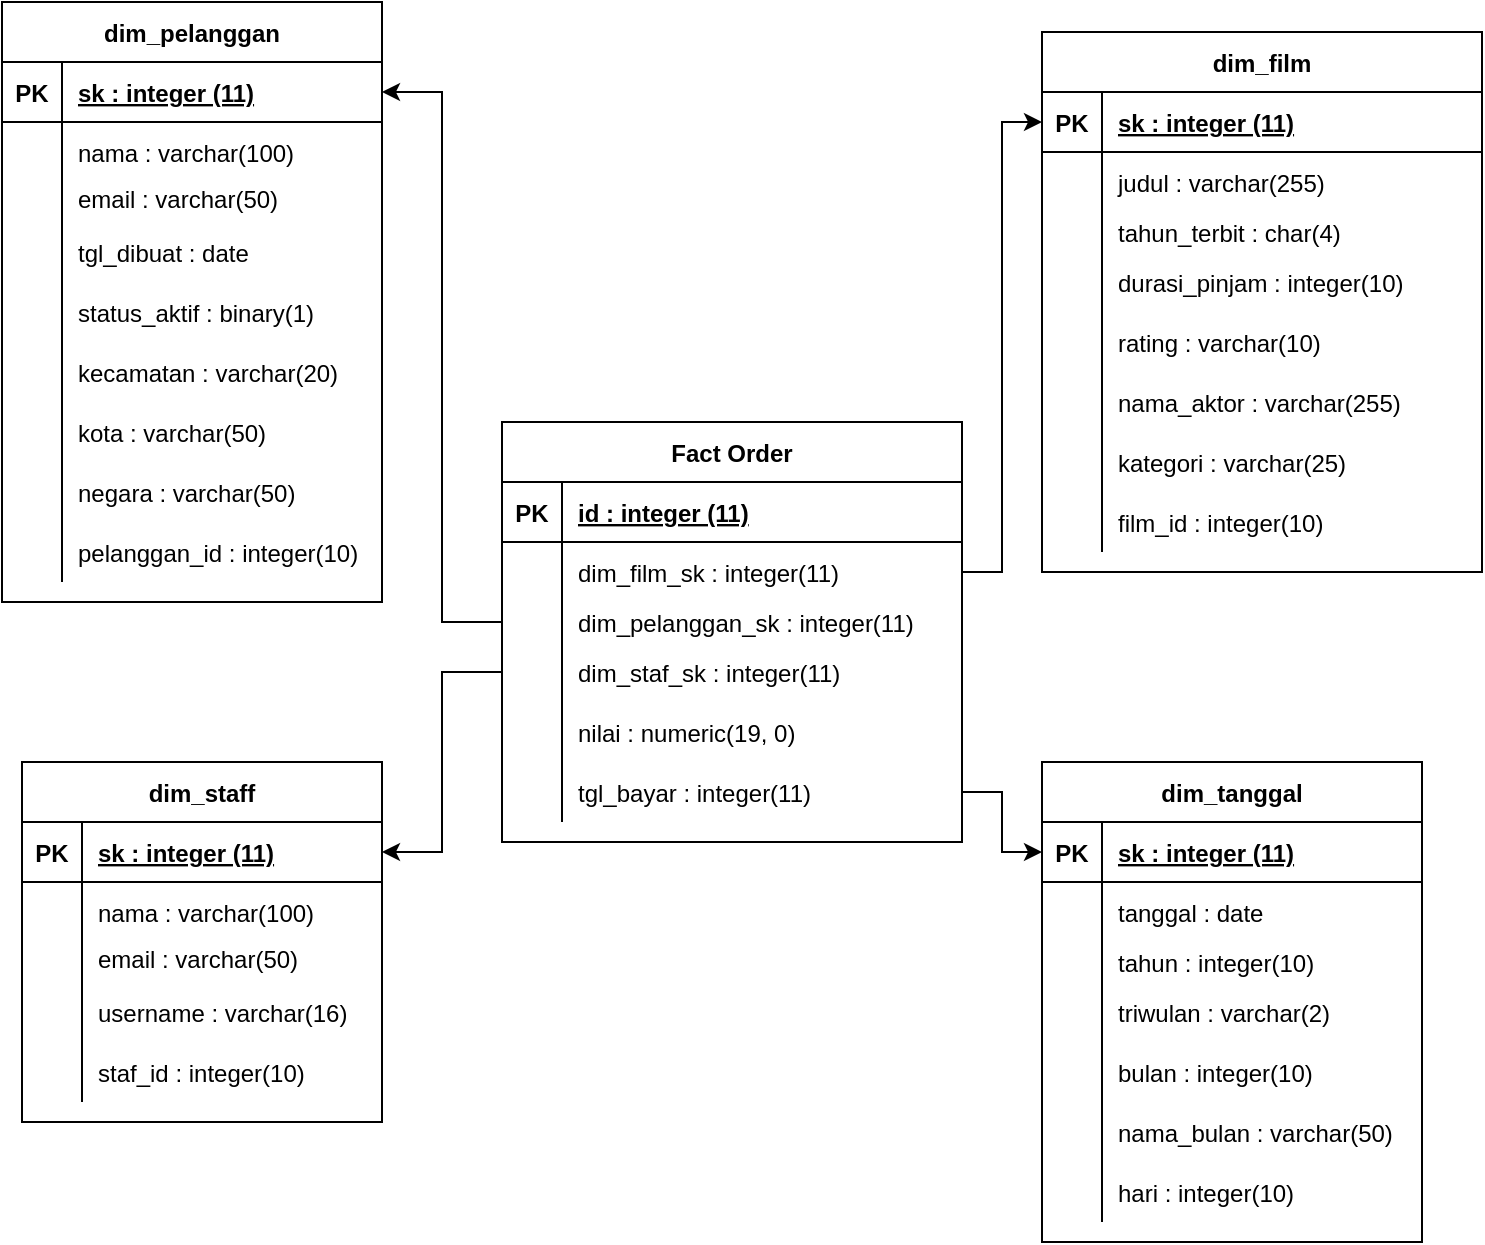 <mxfile version="13.9.7" type="device"><diagram id="dWWj71GkXcgycjsT8JFx" name="Page-1"><mxGraphModel dx="868" dy="423" grid="1" gridSize="10" guides="1" tooltips="1" connect="1" arrows="1" fold="1" page="1" pageScale="1" pageWidth="850" pageHeight="1100" math="0" shadow="0"><root><mxCell id="0"/><mxCell id="1" parent="0"/><mxCell id="-tKHqUZLm7jbKR8oWjMk-1" value="dim_staff" style="shape=table;startSize=30;container=1;collapsible=1;childLayout=tableLayout;fixedRows=1;rowLines=0;fontStyle=1;align=center;resizeLast=1;" parent="1" vertex="1"><mxGeometry x="90" y="550" width="180" height="180" as="geometry"/></mxCell><mxCell id="-tKHqUZLm7jbKR8oWjMk-2" value="" style="shape=partialRectangle;collapsible=0;dropTarget=0;pointerEvents=0;fillColor=none;top=0;left=0;bottom=1;right=0;points=[[0,0.5],[1,0.5]];portConstraint=eastwest;" parent="-tKHqUZLm7jbKR8oWjMk-1" vertex="1"><mxGeometry y="30" width="180" height="30" as="geometry"/></mxCell><mxCell id="-tKHqUZLm7jbKR8oWjMk-3" value="PK" style="shape=partialRectangle;connectable=0;fillColor=none;top=0;left=0;bottom=0;right=0;fontStyle=1;overflow=hidden;" parent="-tKHqUZLm7jbKR8oWjMk-2" vertex="1"><mxGeometry width="30" height="30" as="geometry"/></mxCell><mxCell id="-tKHqUZLm7jbKR8oWjMk-4" value="sk : integer (11)" style="shape=partialRectangle;connectable=0;fillColor=none;top=0;left=0;bottom=0;right=0;align=left;spacingLeft=6;fontStyle=5;overflow=hidden;" parent="-tKHqUZLm7jbKR8oWjMk-2" vertex="1"><mxGeometry x="30" width="150" height="30" as="geometry"/></mxCell><mxCell id="-tKHqUZLm7jbKR8oWjMk-5" value="" style="shape=partialRectangle;collapsible=0;dropTarget=0;pointerEvents=0;fillColor=none;top=0;left=0;bottom=0;right=0;points=[[0,0.5],[1,0.5]];portConstraint=eastwest;" parent="-tKHqUZLm7jbKR8oWjMk-1" vertex="1"><mxGeometry y="60" width="180" height="30" as="geometry"/></mxCell><mxCell id="-tKHqUZLm7jbKR8oWjMk-6" value="" style="shape=partialRectangle;connectable=0;fillColor=none;top=0;left=0;bottom=0;right=0;editable=1;overflow=hidden;" parent="-tKHqUZLm7jbKR8oWjMk-5" vertex="1"><mxGeometry width="30" height="30" as="geometry"/></mxCell><mxCell id="-tKHqUZLm7jbKR8oWjMk-7" value="nama : varchar(100)" style="shape=partialRectangle;connectable=0;fillColor=none;top=0;left=0;bottom=0;right=0;align=left;spacingLeft=6;overflow=hidden;" parent="-tKHqUZLm7jbKR8oWjMk-5" vertex="1"><mxGeometry x="30" width="150" height="30" as="geometry"/></mxCell><mxCell id="-tKHqUZLm7jbKR8oWjMk-8" value="" style="shape=partialRectangle;collapsible=0;dropTarget=0;pointerEvents=0;fillColor=none;top=0;left=0;bottom=0;right=0;points=[[0,0.5],[1,0.5]];portConstraint=eastwest;" parent="-tKHqUZLm7jbKR8oWjMk-1" vertex="1"><mxGeometry y="90" width="180" height="20" as="geometry"/></mxCell><mxCell id="-tKHqUZLm7jbKR8oWjMk-9" value="" style="shape=partialRectangle;connectable=0;fillColor=none;top=0;left=0;bottom=0;right=0;editable=1;overflow=hidden;" parent="-tKHqUZLm7jbKR8oWjMk-8" vertex="1"><mxGeometry width="30" height="20" as="geometry"/></mxCell><mxCell id="-tKHqUZLm7jbKR8oWjMk-10" value="email : varchar(50)&#xA; " style="shape=partialRectangle;connectable=0;fillColor=none;top=0;left=0;bottom=0;right=0;align=left;spacingLeft=6;overflow=hidden;" parent="-tKHqUZLm7jbKR8oWjMk-8" vertex="1"><mxGeometry x="30" width="150" height="20" as="geometry"/></mxCell><mxCell id="-tKHqUZLm7jbKR8oWjMk-11" value="" style="shape=partialRectangle;collapsible=0;dropTarget=0;pointerEvents=0;fillColor=none;top=0;left=0;bottom=0;right=0;points=[[0,0.5],[1,0.5]];portConstraint=eastwest;" parent="-tKHqUZLm7jbKR8oWjMk-1" vertex="1"><mxGeometry y="110" width="180" height="30" as="geometry"/></mxCell><mxCell id="-tKHqUZLm7jbKR8oWjMk-12" value="" style="shape=partialRectangle;connectable=0;fillColor=none;top=0;left=0;bottom=0;right=0;editable=1;overflow=hidden;" parent="-tKHqUZLm7jbKR8oWjMk-11" vertex="1"><mxGeometry width="30" height="30" as="geometry"/></mxCell><mxCell id="-tKHqUZLm7jbKR8oWjMk-13" value="username : varchar(16)" style="shape=partialRectangle;connectable=0;fillColor=none;top=0;left=0;bottom=0;right=0;align=left;spacingLeft=6;overflow=hidden;" parent="-tKHqUZLm7jbKR8oWjMk-11" vertex="1"><mxGeometry x="30" width="150" height="30" as="geometry"/></mxCell><mxCell id="-tKHqUZLm7jbKR8oWjMk-14" value="" style="shape=partialRectangle;collapsible=0;dropTarget=0;pointerEvents=0;fillColor=none;top=0;left=0;bottom=0;right=0;points=[[0,0.5],[1,0.5]];portConstraint=eastwest;" parent="-tKHqUZLm7jbKR8oWjMk-1" vertex="1"><mxGeometry y="140" width="180" height="30" as="geometry"/></mxCell><mxCell id="-tKHqUZLm7jbKR8oWjMk-15" value="" style="shape=partialRectangle;connectable=0;fillColor=none;top=0;left=0;bottom=0;right=0;editable=1;overflow=hidden;" parent="-tKHqUZLm7jbKR8oWjMk-14" vertex="1"><mxGeometry width="30" height="30" as="geometry"/></mxCell><mxCell id="-tKHqUZLm7jbKR8oWjMk-16" value="staf_id : integer(10)" style="shape=partialRectangle;connectable=0;fillColor=none;top=0;left=0;bottom=0;right=0;align=left;spacingLeft=6;overflow=hidden;" parent="-tKHqUZLm7jbKR8oWjMk-14" vertex="1"><mxGeometry x="30" width="150" height="30" as="geometry"/></mxCell><mxCell id="-tKHqUZLm7jbKR8oWjMk-17" value="dim_pelanggan" style="shape=table;startSize=30;container=1;collapsible=1;childLayout=tableLayout;fixedRows=1;rowLines=0;fontStyle=1;align=center;resizeLast=1;" parent="1" vertex="1"><mxGeometry x="80" y="170" width="190" height="300" as="geometry"/></mxCell><mxCell id="-tKHqUZLm7jbKR8oWjMk-18" value="" style="shape=partialRectangle;collapsible=0;dropTarget=0;pointerEvents=0;fillColor=none;top=0;left=0;bottom=1;right=0;points=[[0,0.5],[1,0.5]];portConstraint=eastwest;" parent="-tKHqUZLm7jbKR8oWjMk-17" vertex="1"><mxGeometry y="30" width="190" height="30" as="geometry"/></mxCell><mxCell id="-tKHqUZLm7jbKR8oWjMk-19" value="PK" style="shape=partialRectangle;connectable=0;fillColor=none;top=0;left=0;bottom=0;right=0;fontStyle=1;overflow=hidden;" parent="-tKHqUZLm7jbKR8oWjMk-18" vertex="1"><mxGeometry width="30" height="30" as="geometry"/></mxCell><mxCell id="-tKHqUZLm7jbKR8oWjMk-20" value="sk : integer (11)" style="shape=partialRectangle;connectable=0;fillColor=none;top=0;left=0;bottom=0;right=0;align=left;spacingLeft=6;fontStyle=5;overflow=hidden;" parent="-tKHqUZLm7jbKR8oWjMk-18" vertex="1"><mxGeometry x="30" width="160" height="30" as="geometry"/></mxCell><mxCell id="-tKHqUZLm7jbKR8oWjMk-21" value="" style="shape=partialRectangle;collapsible=0;dropTarget=0;pointerEvents=0;fillColor=none;top=0;left=0;bottom=0;right=0;points=[[0,0.5],[1,0.5]];portConstraint=eastwest;" parent="-tKHqUZLm7jbKR8oWjMk-17" vertex="1"><mxGeometry y="60" width="190" height="30" as="geometry"/></mxCell><mxCell id="-tKHqUZLm7jbKR8oWjMk-22" value="" style="shape=partialRectangle;connectable=0;fillColor=none;top=0;left=0;bottom=0;right=0;editable=1;overflow=hidden;" parent="-tKHqUZLm7jbKR8oWjMk-21" vertex="1"><mxGeometry width="30" height="30" as="geometry"/></mxCell><mxCell id="-tKHqUZLm7jbKR8oWjMk-23" value="nama : varchar(100)" style="shape=partialRectangle;connectable=0;fillColor=none;top=0;left=0;bottom=0;right=0;align=left;spacingLeft=6;overflow=hidden;" parent="-tKHqUZLm7jbKR8oWjMk-21" vertex="1"><mxGeometry x="30" width="160" height="30" as="geometry"/></mxCell><mxCell id="-tKHqUZLm7jbKR8oWjMk-24" value="" style="shape=partialRectangle;collapsible=0;dropTarget=0;pointerEvents=0;fillColor=none;top=0;left=0;bottom=0;right=0;points=[[0,0.5],[1,0.5]];portConstraint=eastwest;" parent="-tKHqUZLm7jbKR8oWjMk-17" vertex="1"><mxGeometry y="90" width="190" height="20" as="geometry"/></mxCell><mxCell id="-tKHqUZLm7jbKR8oWjMk-25" value="" style="shape=partialRectangle;connectable=0;fillColor=none;top=0;left=0;bottom=0;right=0;editable=1;overflow=hidden;" parent="-tKHqUZLm7jbKR8oWjMk-24" vertex="1"><mxGeometry width="30" height="20" as="geometry"/></mxCell><mxCell id="-tKHqUZLm7jbKR8oWjMk-26" value="email : varchar(50)&#xA; " style="shape=partialRectangle;connectable=0;fillColor=none;top=0;left=0;bottom=0;right=0;align=left;spacingLeft=6;overflow=hidden;" parent="-tKHqUZLm7jbKR8oWjMk-24" vertex="1"><mxGeometry x="30" width="160" height="20" as="geometry"/></mxCell><mxCell id="-tKHqUZLm7jbKR8oWjMk-27" value="" style="shape=partialRectangle;collapsible=0;dropTarget=0;pointerEvents=0;fillColor=none;top=0;left=0;bottom=0;right=0;points=[[0,0.5],[1,0.5]];portConstraint=eastwest;" parent="-tKHqUZLm7jbKR8oWjMk-17" vertex="1"><mxGeometry y="110" width="190" height="30" as="geometry"/></mxCell><mxCell id="-tKHqUZLm7jbKR8oWjMk-28" value="" style="shape=partialRectangle;connectable=0;fillColor=none;top=0;left=0;bottom=0;right=0;editable=1;overflow=hidden;" parent="-tKHqUZLm7jbKR8oWjMk-27" vertex="1"><mxGeometry width="30" height="30" as="geometry"/></mxCell><mxCell id="-tKHqUZLm7jbKR8oWjMk-29" value="tgl_dibuat : date" style="shape=partialRectangle;connectable=0;fillColor=none;top=0;left=0;bottom=0;right=0;align=left;spacingLeft=6;overflow=hidden;" parent="-tKHqUZLm7jbKR8oWjMk-27" vertex="1"><mxGeometry x="30" width="160" height="30" as="geometry"/></mxCell><mxCell id="-tKHqUZLm7jbKR8oWjMk-30" value="" style="shape=partialRectangle;collapsible=0;dropTarget=0;pointerEvents=0;fillColor=none;top=0;left=0;bottom=0;right=0;points=[[0,0.5],[1,0.5]];portConstraint=eastwest;" parent="-tKHqUZLm7jbKR8oWjMk-17" vertex="1"><mxGeometry y="140" width="190" height="30" as="geometry"/></mxCell><mxCell id="-tKHqUZLm7jbKR8oWjMk-31" value="" style="shape=partialRectangle;connectable=0;fillColor=none;top=0;left=0;bottom=0;right=0;editable=1;overflow=hidden;" parent="-tKHqUZLm7jbKR8oWjMk-30" vertex="1"><mxGeometry width="30" height="30" as="geometry"/></mxCell><mxCell id="-tKHqUZLm7jbKR8oWjMk-32" value="status_aktif : binary(1)" style="shape=partialRectangle;connectable=0;fillColor=none;top=0;left=0;bottom=0;right=0;align=left;spacingLeft=6;overflow=hidden;" parent="-tKHqUZLm7jbKR8oWjMk-30" vertex="1"><mxGeometry x="30" width="160" height="30" as="geometry"/></mxCell><mxCell id="-tKHqUZLm7jbKR8oWjMk-33" value="" style="shape=partialRectangle;collapsible=0;dropTarget=0;pointerEvents=0;fillColor=none;top=0;left=0;bottom=0;right=0;points=[[0,0.5],[1,0.5]];portConstraint=eastwest;" parent="-tKHqUZLm7jbKR8oWjMk-17" vertex="1"><mxGeometry y="170" width="190" height="30" as="geometry"/></mxCell><mxCell id="-tKHqUZLm7jbKR8oWjMk-34" value="" style="shape=partialRectangle;connectable=0;fillColor=none;top=0;left=0;bottom=0;right=0;editable=1;overflow=hidden;" parent="-tKHqUZLm7jbKR8oWjMk-33" vertex="1"><mxGeometry width="30" height="30" as="geometry"/></mxCell><mxCell id="-tKHqUZLm7jbKR8oWjMk-35" value="kecamatan : varchar(20)" style="shape=partialRectangle;connectable=0;fillColor=none;top=0;left=0;bottom=0;right=0;align=left;spacingLeft=6;overflow=hidden;" parent="-tKHqUZLm7jbKR8oWjMk-33" vertex="1"><mxGeometry x="30" width="160" height="30" as="geometry"/></mxCell><mxCell id="-tKHqUZLm7jbKR8oWjMk-36" value="" style="shape=partialRectangle;collapsible=0;dropTarget=0;pointerEvents=0;fillColor=none;top=0;left=0;bottom=0;right=0;points=[[0,0.5],[1,0.5]];portConstraint=eastwest;" parent="-tKHqUZLm7jbKR8oWjMk-17" vertex="1"><mxGeometry y="200" width="190" height="30" as="geometry"/></mxCell><mxCell id="-tKHqUZLm7jbKR8oWjMk-37" value="" style="shape=partialRectangle;connectable=0;fillColor=none;top=0;left=0;bottom=0;right=0;editable=1;overflow=hidden;" parent="-tKHqUZLm7jbKR8oWjMk-36" vertex="1"><mxGeometry width="30" height="30" as="geometry"/></mxCell><mxCell id="-tKHqUZLm7jbKR8oWjMk-38" value="kota : varchar(50)" style="shape=partialRectangle;connectable=0;fillColor=none;top=0;left=0;bottom=0;right=0;align=left;spacingLeft=6;overflow=hidden;" parent="-tKHqUZLm7jbKR8oWjMk-36" vertex="1"><mxGeometry x="30" width="160" height="30" as="geometry"/></mxCell><mxCell id="-tKHqUZLm7jbKR8oWjMk-39" value="" style="shape=partialRectangle;collapsible=0;dropTarget=0;pointerEvents=0;fillColor=none;top=0;left=0;bottom=0;right=0;points=[[0,0.5],[1,0.5]];portConstraint=eastwest;" parent="-tKHqUZLm7jbKR8oWjMk-17" vertex="1"><mxGeometry y="230" width="190" height="30" as="geometry"/></mxCell><mxCell id="-tKHqUZLm7jbKR8oWjMk-40" value="" style="shape=partialRectangle;connectable=0;fillColor=none;top=0;left=0;bottom=0;right=0;editable=1;overflow=hidden;" parent="-tKHqUZLm7jbKR8oWjMk-39" vertex="1"><mxGeometry width="30" height="30" as="geometry"/></mxCell><mxCell id="-tKHqUZLm7jbKR8oWjMk-41" value="negara : varchar(50)" style="shape=partialRectangle;connectable=0;fillColor=none;top=0;left=0;bottom=0;right=0;align=left;spacingLeft=6;overflow=hidden;" parent="-tKHqUZLm7jbKR8oWjMk-39" vertex="1"><mxGeometry x="30" width="160" height="30" as="geometry"/></mxCell><mxCell id="-tKHqUZLm7jbKR8oWjMk-42" value="" style="shape=partialRectangle;collapsible=0;dropTarget=0;pointerEvents=0;fillColor=none;top=0;left=0;bottom=0;right=0;points=[[0,0.5],[1,0.5]];portConstraint=eastwest;" parent="-tKHqUZLm7jbKR8oWjMk-17" vertex="1"><mxGeometry y="260" width="190" height="30" as="geometry"/></mxCell><mxCell id="-tKHqUZLm7jbKR8oWjMk-43" value="" style="shape=partialRectangle;connectable=0;fillColor=none;top=0;left=0;bottom=0;right=0;editable=1;overflow=hidden;" parent="-tKHqUZLm7jbKR8oWjMk-42" vertex="1"><mxGeometry width="30" height="30" as="geometry"/></mxCell><mxCell id="-tKHqUZLm7jbKR8oWjMk-44" value="pelanggan_id : integer(10) " style="shape=partialRectangle;connectable=0;fillColor=none;top=0;left=0;bottom=0;right=0;align=left;spacingLeft=6;overflow=hidden;" parent="-tKHqUZLm7jbKR8oWjMk-42" vertex="1"><mxGeometry x="30" width="160" height="30" as="geometry"/></mxCell><mxCell id="-tKHqUZLm7jbKR8oWjMk-45" value="dim_tanggal" style="shape=table;startSize=30;container=1;collapsible=1;childLayout=tableLayout;fixedRows=1;rowLines=0;fontStyle=1;align=center;resizeLast=1;" parent="1" vertex="1"><mxGeometry x="600" y="550" width="190" height="240" as="geometry"/></mxCell><mxCell id="-tKHqUZLm7jbKR8oWjMk-46" value="" style="shape=partialRectangle;collapsible=0;dropTarget=0;pointerEvents=0;fillColor=none;top=0;left=0;bottom=1;right=0;points=[[0,0.5],[1,0.5]];portConstraint=eastwest;" parent="-tKHqUZLm7jbKR8oWjMk-45" vertex="1"><mxGeometry y="30" width="190" height="30" as="geometry"/></mxCell><mxCell id="-tKHqUZLm7jbKR8oWjMk-47" value="PK" style="shape=partialRectangle;connectable=0;fillColor=none;top=0;left=0;bottom=0;right=0;fontStyle=1;overflow=hidden;" parent="-tKHqUZLm7jbKR8oWjMk-46" vertex="1"><mxGeometry width="30" height="30" as="geometry"/></mxCell><mxCell id="-tKHqUZLm7jbKR8oWjMk-48" value="sk : integer (11)" style="shape=partialRectangle;connectable=0;fillColor=none;top=0;left=0;bottom=0;right=0;align=left;spacingLeft=6;fontStyle=5;overflow=hidden;" parent="-tKHqUZLm7jbKR8oWjMk-46" vertex="1"><mxGeometry x="30" width="160" height="30" as="geometry"/></mxCell><mxCell id="-tKHqUZLm7jbKR8oWjMk-49" value="" style="shape=partialRectangle;collapsible=0;dropTarget=0;pointerEvents=0;fillColor=none;top=0;left=0;bottom=0;right=0;points=[[0,0.5],[1,0.5]];portConstraint=eastwest;" parent="-tKHqUZLm7jbKR8oWjMk-45" vertex="1"><mxGeometry y="60" width="190" height="30" as="geometry"/></mxCell><mxCell id="-tKHqUZLm7jbKR8oWjMk-50" value="" style="shape=partialRectangle;connectable=0;fillColor=none;top=0;left=0;bottom=0;right=0;editable=1;overflow=hidden;" parent="-tKHqUZLm7jbKR8oWjMk-49" vertex="1"><mxGeometry width="30" height="30" as="geometry"/></mxCell><mxCell id="-tKHqUZLm7jbKR8oWjMk-51" value="tanggal : date" style="shape=partialRectangle;connectable=0;fillColor=none;top=0;left=0;bottom=0;right=0;align=left;spacingLeft=6;overflow=hidden;" parent="-tKHqUZLm7jbKR8oWjMk-49" vertex="1"><mxGeometry x="30" width="160" height="30" as="geometry"/></mxCell><mxCell id="-tKHqUZLm7jbKR8oWjMk-52" value="" style="shape=partialRectangle;collapsible=0;dropTarget=0;pointerEvents=0;fillColor=none;top=0;left=0;bottom=0;right=0;points=[[0,0.5],[1,0.5]];portConstraint=eastwest;" parent="-tKHqUZLm7jbKR8oWjMk-45" vertex="1"><mxGeometry y="90" width="190" height="20" as="geometry"/></mxCell><mxCell id="-tKHqUZLm7jbKR8oWjMk-53" value="" style="shape=partialRectangle;connectable=0;fillColor=none;top=0;left=0;bottom=0;right=0;editable=1;overflow=hidden;" parent="-tKHqUZLm7jbKR8oWjMk-52" vertex="1"><mxGeometry width="30" height="20" as="geometry"/></mxCell><mxCell id="-tKHqUZLm7jbKR8oWjMk-54" value="tahun : integer(10)" style="shape=partialRectangle;connectable=0;fillColor=none;top=0;left=0;bottom=0;right=0;align=left;spacingLeft=6;overflow=hidden;" parent="-tKHqUZLm7jbKR8oWjMk-52" vertex="1"><mxGeometry x="30" width="160" height="20" as="geometry"/></mxCell><mxCell id="-tKHqUZLm7jbKR8oWjMk-55" value="" style="shape=partialRectangle;collapsible=0;dropTarget=0;pointerEvents=0;fillColor=none;top=0;left=0;bottom=0;right=0;points=[[0,0.5],[1,0.5]];portConstraint=eastwest;" parent="-tKHqUZLm7jbKR8oWjMk-45" vertex="1"><mxGeometry y="110" width="190" height="30" as="geometry"/></mxCell><mxCell id="-tKHqUZLm7jbKR8oWjMk-56" value="" style="shape=partialRectangle;connectable=0;fillColor=none;top=0;left=0;bottom=0;right=0;editable=1;overflow=hidden;" parent="-tKHqUZLm7jbKR8oWjMk-55" vertex="1"><mxGeometry width="30" height="30" as="geometry"/></mxCell><mxCell id="-tKHqUZLm7jbKR8oWjMk-57" value="triwulan : varchar(2)" style="shape=partialRectangle;connectable=0;fillColor=none;top=0;left=0;bottom=0;right=0;align=left;spacingLeft=6;overflow=hidden;" parent="-tKHqUZLm7jbKR8oWjMk-55" vertex="1"><mxGeometry x="30" width="160" height="30" as="geometry"/></mxCell><mxCell id="-tKHqUZLm7jbKR8oWjMk-58" value="" style="shape=partialRectangle;collapsible=0;dropTarget=0;pointerEvents=0;fillColor=none;top=0;left=0;bottom=0;right=0;points=[[0,0.5],[1,0.5]];portConstraint=eastwest;" parent="-tKHqUZLm7jbKR8oWjMk-45" vertex="1"><mxGeometry y="140" width="190" height="30" as="geometry"/></mxCell><mxCell id="-tKHqUZLm7jbKR8oWjMk-59" value="" style="shape=partialRectangle;connectable=0;fillColor=none;top=0;left=0;bottom=0;right=0;editable=1;overflow=hidden;" parent="-tKHqUZLm7jbKR8oWjMk-58" vertex="1"><mxGeometry width="30" height="30" as="geometry"/></mxCell><mxCell id="-tKHqUZLm7jbKR8oWjMk-60" value="bulan : integer(10)" style="shape=partialRectangle;connectable=0;fillColor=none;top=0;left=0;bottom=0;right=0;align=left;spacingLeft=6;overflow=hidden;" parent="-tKHqUZLm7jbKR8oWjMk-58" vertex="1"><mxGeometry x="30" width="160" height="30" as="geometry"/></mxCell><mxCell id="-tKHqUZLm7jbKR8oWjMk-61" value="" style="shape=partialRectangle;collapsible=0;dropTarget=0;pointerEvents=0;fillColor=none;top=0;left=0;bottom=0;right=0;points=[[0,0.5],[1,0.5]];portConstraint=eastwest;" parent="-tKHqUZLm7jbKR8oWjMk-45" vertex="1"><mxGeometry y="170" width="190" height="30" as="geometry"/></mxCell><mxCell id="-tKHqUZLm7jbKR8oWjMk-62" value="" style="shape=partialRectangle;connectable=0;fillColor=none;top=0;left=0;bottom=0;right=0;editable=1;overflow=hidden;" parent="-tKHqUZLm7jbKR8oWjMk-61" vertex="1"><mxGeometry width="30" height="30" as="geometry"/></mxCell><mxCell id="-tKHqUZLm7jbKR8oWjMk-63" value="nama_bulan : varchar(50)" style="shape=partialRectangle;connectable=0;fillColor=none;top=0;left=0;bottom=0;right=0;align=left;spacingLeft=6;overflow=hidden;" parent="-tKHqUZLm7jbKR8oWjMk-61" vertex="1"><mxGeometry x="30" width="160" height="30" as="geometry"/></mxCell><mxCell id="-tKHqUZLm7jbKR8oWjMk-64" value="" style="shape=partialRectangle;collapsible=0;dropTarget=0;pointerEvents=0;fillColor=none;top=0;left=0;bottom=0;right=0;points=[[0,0.5],[1,0.5]];portConstraint=eastwest;" parent="-tKHqUZLm7jbKR8oWjMk-45" vertex="1"><mxGeometry y="200" width="190" height="30" as="geometry"/></mxCell><mxCell id="-tKHqUZLm7jbKR8oWjMk-65" value="" style="shape=partialRectangle;connectable=0;fillColor=none;top=0;left=0;bottom=0;right=0;editable=1;overflow=hidden;" parent="-tKHqUZLm7jbKR8oWjMk-64" vertex="1"><mxGeometry width="30" height="30" as="geometry"/></mxCell><mxCell id="-tKHqUZLm7jbKR8oWjMk-66" value="hari : integer(10)" style="shape=partialRectangle;connectable=0;fillColor=none;top=0;left=0;bottom=0;right=0;align=left;spacingLeft=6;overflow=hidden;" parent="-tKHqUZLm7jbKR8oWjMk-64" vertex="1"><mxGeometry x="30" width="160" height="30" as="geometry"/></mxCell><mxCell id="-tKHqUZLm7jbKR8oWjMk-67" value="dim_film" style="shape=table;startSize=30;container=1;collapsible=1;childLayout=tableLayout;fixedRows=1;rowLines=0;fontStyle=1;align=center;resizeLast=1;" parent="1" vertex="1"><mxGeometry x="600" y="185" width="220" height="270" as="geometry"/></mxCell><mxCell id="-tKHqUZLm7jbKR8oWjMk-68" value="" style="shape=partialRectangle;collapsible=0;dropTarget=0;pointerEvents=0;fillColor=none;top=0;left=0;bottom=1;right=0;points=[[0,0.5],[1,0.5]];portConstraint=eastwest;" parent="-tKHqUZLm7jbKR8oWjMk-67" vertex="1"><mxGeometry y="30" width="220" height="30" as="geometry"/></mxCell><mxCell id="-tKHqUZLm7jbKR8oWjMk-69" value="PK" style="shape=partialRectangle;connectable=0;fillColor=none;top=0;left=0;bottom=0;right=0;fontStyle=1;overflow=hidden;" parent="-tKHqUZLm7jbKR8oWjMk-68" vertex="1"><mxGeometry width="30" height="30" as="geometry"/></mxCell><mxCell id="-tKHqUZLm7jbKR8oWjMk-70" value="sk : integer (11)" style="shape=partialRectangle;connectable=0;fillColor=none;top=0;left=0;bottom=0;right=0;align=left;spacingLeft=6;fontStyle=5;overflow=hidden;" parent="-tKHqUZLm7jbKR8oWjMk-68" vertex="1"><mxGeometry x="30" width="190" height="30" as="geometry"/></mxCell><mxCell id="-tKHqUZLm7jbKR8oWjMk-71" value="" style="shape=partialRectangle;collapsible=0;dropTarget=0;pointerEvents=0;fillColor=none;top=0;left=0;bottom=0;right=0;points=[[0,0.5],[1,0.5]];portConstraint=eastwest;" parent="-tKHqUZLm7jbKR8oWjMk-67" vertex="1"><mxGeometry y="60" width="220" height="30" as="geometry"/></mxCell><mxCell id="-tKHqUZLm7jbKR8oWjMk-72" value="" style="shape=partialRectangle;connectable=0;fillColor=none;top=0;left=0;bottom=0;right=0;editable=1;overflow=hidden;" parent="-tKHqUZLm7jbKR8oWjMk-71" vertex="1"><mxGeometry width="30" height="30" as="geometry"/></mxCell><mxCell id="-tKHqUZLm7jbKR8oWjMk-73" value="judul : varchar(255)" style="shape=partialRectangle;connectable=0;fillColor=none;top=0;left=0;bottom=0;right=0;align=left;spacingLeft=6;overflow=hidden;" parent="-tKHqUZLm7jbKR8oWjMk-71" vertex="1"><mxGeometry x="30" width="190" height="30" as="geometry"/></mxCell><mxCell id="-tKHqUZLm7jbKR8oWjMk-74" value="" style="shape=partialRectangle;collapsible=0;dropTarget=0;pointerEvents=0;fillColor=none;top=0;left=0;bottom=0;right=0;points=[[0,0.5],[1,0.5]];portConstraint=eastwest;" parent="-tKHqUZLm7jbKR8oWjMk-67" vertex="1"><mxGeometry y="90" width="220" height="20" as="geometry"/></mxCell><mxCell id="-tKHqUZLm7jbKR8oWjMk-75" value="" style="shape=partialRectangle;connectable=0;fillColor=none;top=0;left=0;bottom=0;right=0;editable=1;overflow=hidden;" parent="-tKHqUZLm7jbKR8oWjMk-74" vertex="1"><mxGeometry width="30" height="20" as="geometry"/></mxCell><mxCell id="-tKHqUZLm7jbKR8oWjMk-76" value="tahun_terbit : char(4)" style="shape=partialRectangle;connectable=0;fillColor=none;top=0;left=0;bottom=0;right=0;align=left;spacingLeft=6;overflow=hidden;" parent="-tKHqUZLm7jbKR8oWjMk-74" vertex="1"><mxGeometry x="30" width="190" height="20" as="geometry"/></mxCell><mxCell id="-tKHqUZLm7jbKR8oWjMk-77" value="" style="shape=partialRectangle;collapsible=0;dropTarget=0;pointerEvents=0;fillColor=none;top=0;left=0;bottom=0;right=0;points=[[0,0.5],[1,0.5]];portConstraint=eastwest;" parent="-tKHqUZLm7jbKR8oWjMk-67" vertex="1"><mxGeometry y="110" width="220" height="30" as="geometry"/></mxCell><mxCell id="-tKHqUZLm7jbKR8oWjMk-78" value="" style="shape=partialRectangle;connectable=0;fillColor=none;top=0;left=0;bottom=0;right=0;editable=1;overflow=hidden;" parent="-tKHqUZLm7jbKR8oWjMk-77" vertex="1"><mxGeometry width="30" height="30" as="geometry"/></mxCell><mxCell id="-tKHqUZLm7jbKR8oWjMk-79" value="durasi_pinjam : integer(10)" style="shape=partialRectangle;connectable=0;fillColor=none;top=0;left=0;bottom=0;right=0;align=left;spacingLeft=6;overflow=hidden;" parent="-tKHqUZLm7jbKR8oWjMk-77" vertex="1"><mxGeometry x="30" width="190" height="30" as="geometry"/></mxCell><mxCell id="-tKHqUZLm7jbKR8oWjMk-80" value="" style="shape=partialRectangle;collapsible=0;dropTarget=0;pointerEvents=0;fillColor=none;top=0;left=0;bottom=0;right=0;points=[[0,0.5],[1,0.5]];portConstraint=eastwest;" parent="-tKHqUZLm7jbKR8oWjMk-67" vertex="1"><mxGeometry y="140" width="220" height="30" as="geometry"/></mxCell><mxCell id="-tKHqUZLm7jbKR8oWjMk-81" value="" style="shape=partialRectangle;connectable=0;fillColor=none;top=0;left=0;bottom=0;right=0;editable=1;overflow=hidden;" parent="-tKHqUZLm7jbKR8oWjMk-80" vertex="1"><mxGeometry width="30" height="30" as="geometry"/></mxCell><mxCell id="-tKHqUZLm7jbKR8oWjMk-82" value="rating : varchar(10)" style="shape=partialRectangle;connectable=0;fillColor=none;top=0;left=0;bottom=0;right=0;align=left;spacingLeft=6;overflow=hidden;" parent="-tKHqUZLm7jbKR8oWjMk-80" vertex="1"><mxGeometry x="30" width="190" height="30" as="geometry"/></mxCell><mxCell id="-tKHqUZLm7jbKR8oWjMk-83" value="" style="shape=partialRectangle;collapsible=0;dropTarget=0;pointerEvents=0;fillColor=none;top=0;left=0;bottom=0;right=0;points=[[0,0.5],[1,0.5]];portConstraint=eastwest;" parent="-tKHqUZLm7jbKR8oWjMk-67" vertex="1"><mxGeometry y="170" width="220" height="30" as="geometry"/></mxCell><mxCell id="-tKHqUZLm7jbKR8oWjMk-84" value="" style="shape=partialRectangle;connectable=0;fillColor=none;top=0;left=0;bottom=0;right=0;editable=1;overflow=hidden;" parent="-tKHqUZLm7jbKR8oWjMk-83" vertex="1"><mxGeometry width="30" height="30" as="geometry"/></mxCell><mxCell id="-tKHqUZLm7jbKR8oWjMk-85" value="nama_aktor : varchar(255)" style="shape=partialRectangle;connectable=0;fillColor=none;top=0;left=0;bottom=0;right=0;align=left;spacingLeft=6;overflow=hidden;" parent="-tKHqUZLm7jbKR8oWjMk-83" vertex="1"><mxGeometry x="30" width="190" height="30" as="geometry"/></mxCell><mxCell id="-tKHqUZLm7jbKR8oWjMk-86" value="" style="shape=partialRectangle;collapsible=0;dropTarget=0;pointerEvents=0;fillColor=none;top=0;left=0;bottom=0;right=0;points=[[0,0.5],[1,0.5]];portConstraint=eastwest;" parent="-tKHqUZLm7jbKR8oWjMk-67" vertex="1"><mxGeometry y="200" width="220" height="30" as="geometry"/></mxCell><mxCell id="-tKHqUZLm7jbKR8oWjMk-87" value="" style="shape=partialRectangle;connectable=0;fillColor=none;top=0;left=0;bottom=0;right=0;editable=1;overflow=hidden;" parent="-tKHqUZLm7jbKR8oWjMk-86" vertex="1"><mxGeometry width="30" height="30" as="geometry"/></mxCell><mxCell id="-tKHqUZLm7jbKR8oWjMk-88" value="kategori : varchar(25)" style="shape=partialRectangle;connectable=0;fillColor=none;top=0;left=0;bottom=0;right=0;align=left;spacingLeft=6;overflow=hidden;" parent="-tKHqUZLm7jbKR8oWjMk-86" vertex="1"><mxGeometry x="30" width="190" height="30" as="geometry"/></mxCell><mxCell id="-tKHqUZLm7jbKR8oWjMk-89" value="" style="shape=partialRectangle;collapsible=0;dropTarget=0;pointerEvents=0;fillColor=none;top=0;left=0;bottom=0;right=0;points=[[0,0.5],[1,0.5]];portConstraint=eastwest;" parent="-tKHqUZLm7jbKR8oWjMk-67" vertex="1"><mxGeometry y="230" width="220" height="30" as="geometry"/></mxCell><mxCell id="-tKHqUZLm7jbKR8oWjMk-90" value="" style="shape=partialRectangle;connectable=0;fillColor=none;top=0;left=0;bottom=0;right=0;editable=1;overflow=hidden;" parent="-tKHqUZLm7jbKR8oWjMk-89" vertex="1"><mxGeometry width="30" height="30" as="geometry"/></mxCell><mxCell id="-tKHqUZLm7jbKR8oWjMk-91" value="film_id : integer(10)" style="shape=partialRectangle;connectable=0;fillColor=none;top=0;left=0;bottom=0;right=0;align=left;spacingLeft=6;overflow=hidden;" parent="-tKHqUZLm7jbKR8oWjMk-89" vertex="1"><mxGeometry x="30" width="190" height="30" as="geometry"/></mxCell><mxCell id="-tKHqUZLm7jbKR8oWjMk-92" value="Fact Order" style="shape=table;startSize=30;container=1;collapsible=1;childLayout=tableLayout;fixedRows=1;rowLines=0;fontStyle=1;align=center;resizeLast=1;" parent="1" vertex="1"><mxGeometry x="330" y="380" width="230" height="210" as="geometry"/></mxCell><mxCell id="-tKHqUZLm7jbKR8oWjMk-93" value="" style="shape=partialRectangle;collapsible=0;dropTarget=0;pointerEvents=0;fillColor=none;top=0;left=0;bottom=1;right=0;points=[[0,0.5],[1,0.5]];portConstraint=eastwest;" parent="-tKHqUZLm7jbKR8oWjMk-92" vertex="1"><mxGeometry y="30" width="230" height="30" as="geometry"/></mxCell><mxCell id="-tKHqUZLm7jbKR8oWjMk-94" value="PK" style="shape=partialRectangle;connectable=0;fillColor=none;top=0;left=0;bottom=0;right=0;fontStyle=1;overflow=hidden;" parent="-tKHqUZLm7jbKR8oWjMk-93" vertex="1"><mxGeometry width="30" height="30" as="geometry"/></mxCell><mxCell id="-tKHqUZLm7jbKR8oWjMk-95" value="id : integer (11)" style="shape=partialRectangle;connectable=0;fillColor=none;top=0;left=0;bottom=0;right=0;align=left;spacingLeft=6;fontStyle=5;overflow=hidden;" parent="-tKHqUZLm7jbKR8oWjMk-93" vertex="1"><mxGeometry x="30" width="200" height="30" as="geometry"/></mxCell><mxCell id="-tKHqUZLm7jbKR8oWjMk-96" value="" style="shape=partialRectangle;collapsible=0;dropTarget=0;pointerEvents=0;fillColor=none;top=0;left=0;bottom=0;right=0;points=[[0,0.5],[1,0.5]];portConstraint=eastwest;" parent="-tKHqUZLm7jbKR8oWjMk-92" vertex="1"><mxGeometry y="60" width="230" height="30" as="geometry"/></mxCell><mxCell id="-tKHqUZLm7jbKR8oWjMk-97" value="" style="shape=partialRectangle;connectable=0;fillColor=none;top=0;left=0;bottom=0;right=0;editable=1;overflow=hidden;" parent="-tKHqUZLm7jbKR8oWjMk-96" vertex="1"><mxGeometry width="30" height="30" as="geometry"/></mxCell><mxCell id="-tKHqUZLm7jbKR8oWjMk-98" value="dim_film_sk : integer(11)" style="shape=partialRectangle;connectable=0;fillColor=none;top=0;left=0;bottom=0;right=0;align=left;spacingLeft=6;overflow=hidden;" parent="-tKHqUZLm7jbKR8oWjMk-96" vertex="1"><mxGeometry x="30" width="200" height="30" as="geometry"/></mxCell><mxCell id="-tKHqUZLm7jbKR8oWjMk-99" value="" style="shape=partialRectangle;collapsible=0;dropTarget=0;pointerEvents=0;fillColor=none;top=0;left=0;bottom=0;right=0;points=[[0,0.5],[1,0.5]];portConstraint=eastwest;" parent="-tKHqUZLm7jbKR8oWjMk-92" vertex="1"><mxGeometry y="90" width="230" height="20" as="geometry"/></mxCell><mxCell id="-tKHqUZLm7jbKR8oWjMk-100" value="" style="shape=partialRectangle;connectable=0;fillColor=none;top=0;left=0;bottom=0;right=0;editable=1;overflow=hidden;" parent="-tKHqUZLm7jbKR8oWjMk-99" vertex="1"><mxGeometry width="30" height="20" as="geometry"/></mxCell><mxCell id="-tKHqUZLm7jbKR8oWjMk-101" value="dim_pelanggan_sk : integer(11)" style="shape=partialRectangle;connectable=0;fillColor=none;top=0;left=0;bottom=0;right=0;align=left;spacingLeft=6;overflow=hidden;" parent="-tKHqUZLm7jbKR8oWjMk-99" vertex="1"><mxGeometry x="30" width="200" height="20" as="geometry"/></mxCell><mxCell id="-tKHqUZLm7jbKR8oWjMk-102" value="" style="shape=partialRectangle;collapsible=0;dropTarget=0;pointerEvents=0;fillColor=none;top=0;left=0;bottom=0;right=0;points=[[0,0.5],[1,0.5]];portConstraint=eastwest;" parent="-tKHqUZLm7jbKR8oWjMk-92" vertex="1"><mxGeometry y="110" width="230" height="30" as="geometry"/></mxCell><mxCell id="-tKHqUZLm7jbKR8oWjMk-103" value="" style="shape=partialRectangle;connectable=0;fillColor=none;top=0;left=0;bottom=0;right=0;editable=1;overflow=hidden;" parent="-tKHqUZLm7jbKR8oWjMk-102" vertex="1"><mxGeometry width="30" height="30" as="geometry"/></mxCell><mxCell id="-tKHqUZLm7jbKR8oWjMk-104" value="dim_staf_sk : integer(11) " style="shape=partialRectangle;connectable=0;fillColor=none;top=0;left=0;bottom=0;right=0;align=left;spacingLeft=6;overflow=hidden;" parent="-tKHqUZLm7jbKR8oWjMk-102" vertex="1"><mxGeometry x="30" width="200" height="30" as="geometry"/></mxCell><mxCell id="-tKHqUZLm7jbKR8oWjMk-105" value="" style="shape=partialRectangle;collapsible=0;dropTarget=0;pointerEvents=0;fillColor=none;top=0;left=0;bottom=0;right=0;points=[[0,0.5],[1,0.5]];portConstraint=eastwest;" parent="-tKHqUZLm7jbKR8oWjMk-92" vertex="1"><mxGeometry y="140" width="230" height="30" as="geometry"/></mxCell><mxCell id="-tKHqUZLm7jbKR8oWjMk-106" value="" style="shape=partialRectangle;connectable=0;fillColor=none;top=0;left=0;bottom=0;right=0;editable=1;overflow=hidden;" parent="-tKHqUZLm7jbKR8oWjMk-105" vertex="1"><mxGeometry width="30" height="30" as="geometry"/></mxCell><mxCell id="-tKHqUZLm7jbKR8oWjMk-107" value="nilai : numeric(19, 0)" style="shape=partialRectangle;connectable=0;fillColor=none;top=0;left=0;bottom=0;right=0;align=left;spacingLeft=6;overflow=hidden;" parent="-tKHqUZLm7jbKR8oWjMk-105" vertex="1"><mxGeometry x="30" width="200" height="30" as="geometry"/></mxCell><mxCell id="-tKHqUZLm7jbKR8oWjMk-108" value="" style="shape=partialRectangle;collapsible=0;dropTarget=0;pointerEvents=0;fillColor=none;top=0;left=0;bottom=0;right=0;points=[[0,0.5],[1,0.5]];portConstraint=eastwest;" parent="-tKHqUZLm7jbKR8oWjMk-92" vertex="1"><mxGeometry y="170" width="230" height="30" as="geometry"/></mxCell><mxCell id="-tKHqUZLm7jbKR8oWjMk-109" value="" style="shape=partialRectangle;connectable=0;fillColor=none;top=0;left=0;bottom=0;right=0;editable=1;overflow=hidden;" parent="-tKHqUZLm7jbKR8oWjMk-108" vertex="1"><mxGeometry width="30" height="30" as="geometry"/></mxCell><mxCell id="-tKHqUZLm7jbKR8oWjMk-110" value="tgl_bayar : integer(11)" style="shape=partialRectangle;connectable=0;fillColor=none;top=0;left=0;bottom=0;right=0;align=left;spacingLeft=6;overflow=hidden;" parent="-tKHqUZLm7jbKR8oWjMk-108" vertex="1"><mxGeometry x="30" width="200" height="30" as="geometry"/></mxCell><mxCell id="-tKHqUZLm7jbKR8oWjMk-111" style="edgeStyle=orthogonalEdgeStyle;rounded=0;orthogonalLoop=1;jettySize=auto;html=1;exitX=0;exitY=0.5;exitDx=0;exitDy=0;" parent="1" source="-tKHqUZLm7jbKR8oWjMk-102" target="-tKHqUZLm7jbKR8oWjMk-2" edge="1"><mxGeometry relative="1" as="geometry"/></mxCell><mxCell id="-tKHqUZLm7jbKR8oWjMk-112" style="edgeStyle=orthogonalEdgeStyle;rounded=0;orthogonalLoop=1;jettySize=auto;html=1;exitX=0;exitY=0.5;exitDx=0;exitDy=0;entryX=1;entryY=0.5;entryDx=0;entryDy=0;" parent="1" source="-tKHqUZLm7jbKR8oWjMk-99" target="-tKHqUZLm7jbKR8oWjMk-18" edge="1"><mxGeometry relative="1" as="geometry"/></mxCell><mxCell id="-tKHqUZLm7jbKR8oWjMk-113" style="edgeStyle=orthogonalEdgeStyle;rounded=0;orthogonalLoop=1;jettySize=auto;html=1;exitX=1;exitY=0.5;exitDx=0;exitDy=0;entryX=0;entryY=0.5;entryDx=0;entryDy=0;" parent="1" source="-tKHqUZLm7jbKR8oWjMk-96" target="-tKHqUZLm7jbKR8oWjMk-68" edge="1"><mxGeometry relative="1" as="geometry"/></mxCell><mxCell id="-tKHqUZLm7jbKR8oWjMk-114" style="edgeStyle=orthogonalEdgeStyle;rounded=0;orthogonalLoop=1;jettySize=auto;html=1;exitX=1;exitY=0.5;exitDx=0;exitDy=0;entryX=0;entryY=0.5;entryDx=0;entryDy=0;" parent="1" source="-tKHqUZLm7jbKR8oWjMk-108" target="-tKHqUZLm7jbKR8oWjMk-46" edge="1"><mxGeometry relative="1" as="geometry"/></mxCell></root></mxGraphModel></diagram></mxfile>